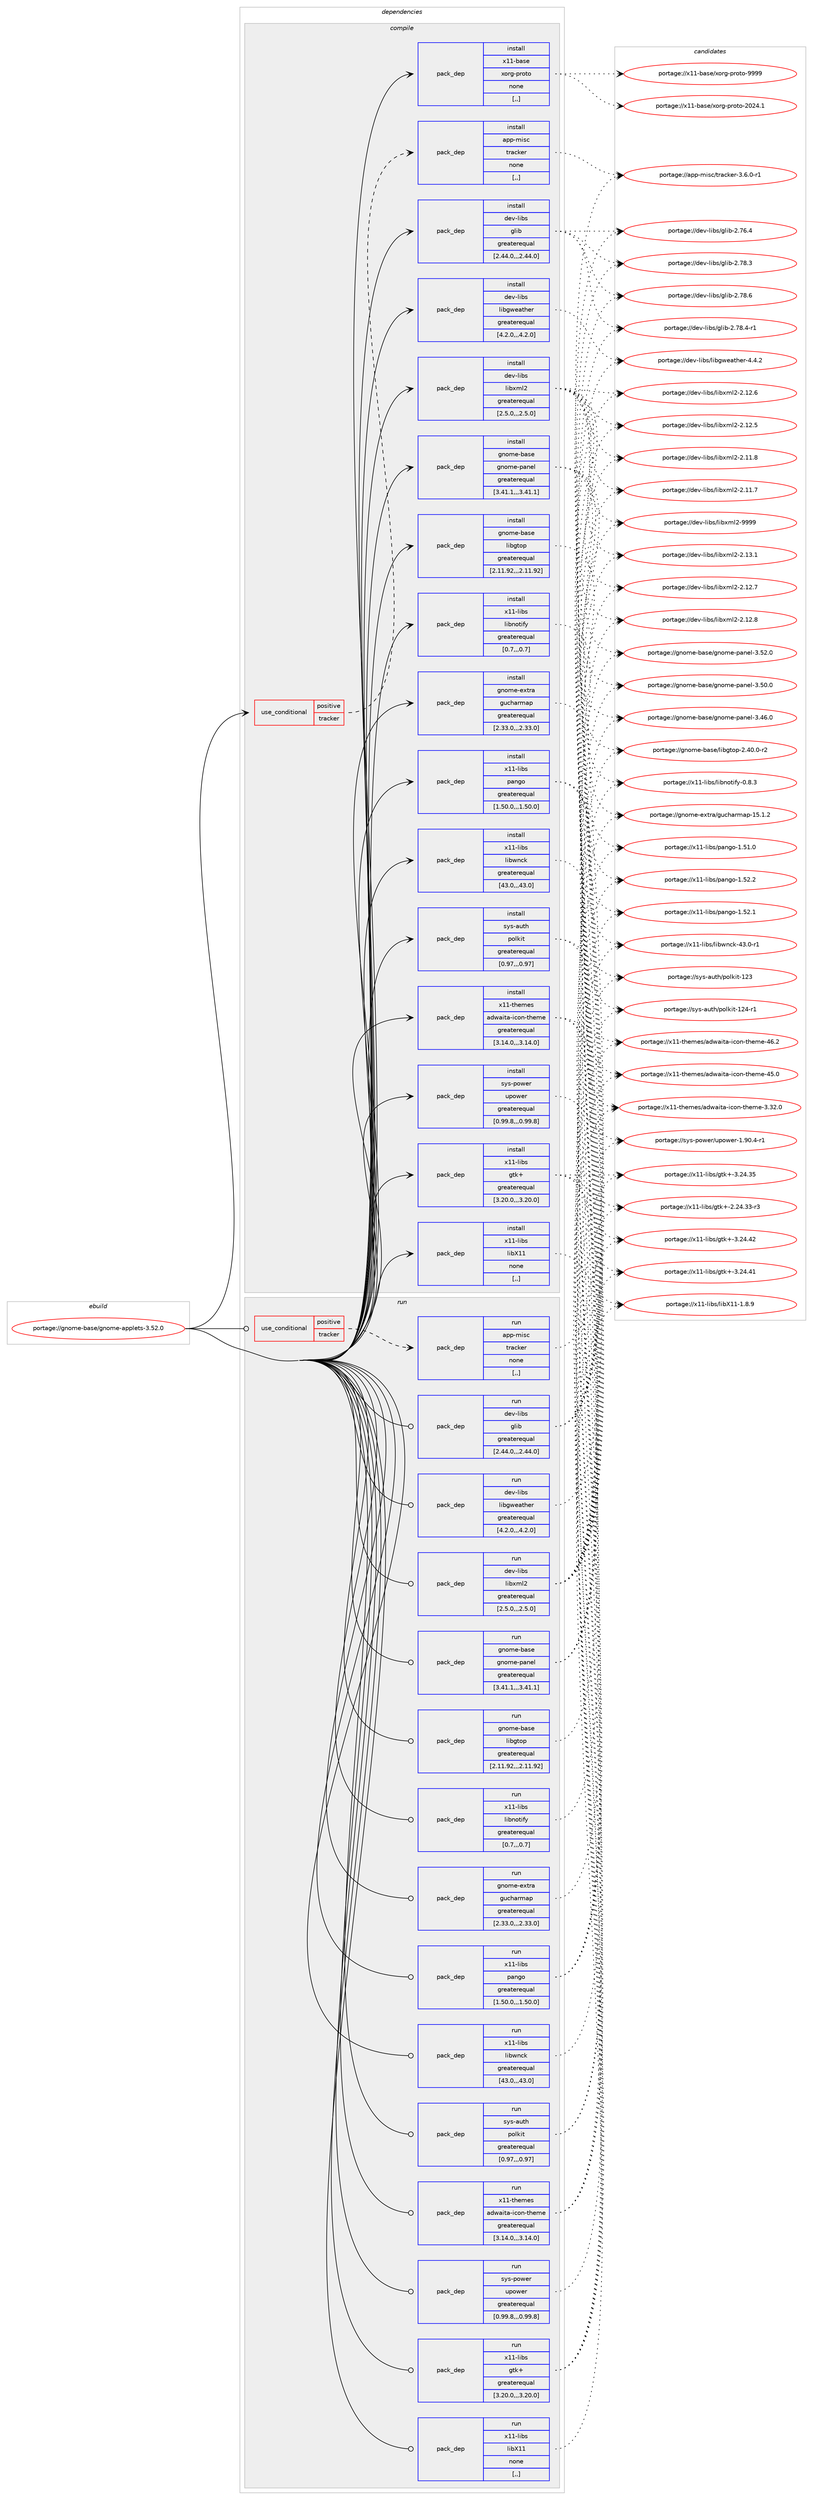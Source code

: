 digraph prolog {

# *************
# Graph options
# *************

newrank=true;
concentrate=true;
compound=true;
graph [rankdir=LR,fontname=Helvetica,fontsize=10,ranksep=1.5];#, ranksep=2.5, nodesep=0.2];
edge  [arrowhead=vee];
node  [fontname=Helvetica,fontsize=10];

# **********
# The ebuild
# **********

subgraph cluster_leftcol {
color=gray;
label=<<i>ebuild</i>>;
id [label="portage://gnome-base/gnome-applets-3.52.0", color=red, width=4, href="../gnome-base/gnome-applets-3.52.0.svg"];
}

# ****************
# The dependencies
# ****************

subgraph cluster_midcol {
color=gray;
label=<<i>dependencies</i>>;
subgraph cluster_compile {
fillcolor="#eeeeee";
style=filled;
label=<<i>compile</i>>;
subgraph cond65363 {
dependency236977 [label=<<TABLE BORDER="0" CELLBORDER="1" CELLSPACING="0" CELLPADDING="4"><TR><TD ROWSPAN="3" CELLPADDING="10">use_conditional</TD></TR><TR><TD>positive</TD></TR><TR><TD>tracker</TD></TR></TABLE>>, shape=none, color=red];
subgraph pack170077 {
dependency236978 [label=<<TABLE BORDER="0" CELLBORDER="1" CELLSPACING="0" CELLPADDING="4" WIDTH="220"><TR><TD ROWSPAN="6" CELLPADDING="30">pack_dep</TD></TR><TR><TD WIDTH="110">install</TD></TR><TR><TD>app-misc</TD></TR><TR><TD>tracker</TD></TR><TR><TD>none</TD></TR><TR><TD>[,,]</TD></TR></TABLE>>, shape=none, color=blue];
}
dependency236977:e -> dependency236978:w [weight=20,style="dashed",arrowhead="vee"];
}
id:e -> dependency236977:w [weight=20,style="solid",arrowhead="vee"];
subgraph pack170078 {
dependency236979 [label=<<TABLE BORDER="0" CELLBORDER="1" CELLSPACING="0" CELLPADDING="4" WIDTH="220"><TR><TD ROWSPAN="6" CELLPADDING="30">pack_dep</TD></TR><TR><TD WIDTH="110">install</TD></TR><TR><TD>dev-libs</TD></TR><TR><TD>glib</TD></TR><TR><TD>greaterequal</TD></TR><TR><TD>[2.44.0,,,2.44.0]</TD></TR></TABLE>>, shape=none, color=blue];
}
id:e -> dependency236979:w [weight=20,style="solid",arrowhead="vee"];
subgraph pack170079 {
dependency236980 [label=<<TABLE BORDER="0" CELLBORDER="1" CELLSPACING="0" CELLPADDING="4" WIDTH="220"><TR><TD ROWSPAN="6" CELLPADDING="30">pack_dep</TD></TR><TR><TD WIDTH="110">install</TD></TR><TR><TD>dev-libs</TD></TR><TR><TD>libgweather</TD></TR><TR><TD>greaterequal</TD></TR><TR><TD>[4.2.0,,,4.2.0]</TD></TR></TABLE>>, shape=none, color=blue];
}
id:e -> dependency236980:w [weight=20,style="solid",arrowhead="vee"];
subgraph pack170080 {
dependency236981 [label=<<TABLE BORDER="0" CELLBORDER="1" CELLSPACING="0" CELLPADDING="4" WIDTH="220"><TR><TD ROWSPAN="6" CELLPADDING="30">pack_dep</TD></TR><TR><TD WIDTH="110">install</TD></TR><TR><TD>dev-libs</TD></TR><TR><TD>libxml2</TD></TR><TR><TD>greaterequal</TD></TR><TR><TD>[2.5.0,,,2.5.0]</TD></TR></TABLE>>, shape=none, color=blue];
}
id:e -> dependency236981:w [weight=20,style="solid",arrowhead="vee"];
subgraph pack170081 {
dependency236982 [label=<<TABLE BORDER="0" CELLBORDER="1" CELLSPACING="0" CELLPADDING="4" WIDTH="220"><TR><TD ROWSPAN="6" CELLPADDING="30">pack_dep</TD></TR><TR><TD WIDTH="110">install</TD></TR><TR><TD>gnome-base</TD></TR><TR><TD>gnome-panel</TD></TR><TR><TD>greaterequal</TD></TR><TR><TD>[3.41.1,,,3.41.1]</TD></TR></TABLE>>, shape=none, color=blue];
}
id:e -> dependency236982:w [weight=20,style="solid",arrowhead="vee"];
subgraph pack170082 {
dependency236983 [label=<<TABLE BORDER="0" CELLBORDER="1" CELLSPACING="0" CELLPADDING="4" WIDTH="220"><TR><TD ROWSPAN="6" CELLPADDING="30">pack_dep</TD></TR><TR><TD WIDTH="110">install</TD></TR><TR><TD>gnome-base</TD></TR><TR><TD>libgtop</TD></TR><TR><TD>greaterequal</TD></TR><TR><TD>[2.11.92,,,2.11.92]</TD></TR></TABLE>>, shape=none, color=blue];
}
id:e -> dependency236983:w [weight=20,style="solid",arrowhead="vee"];
subgraph pack170083 {
dependency236984 [label=<<TABLE BORDER="0" CELLBORDER="1" CELLSPACING="0" CELLPADDING="4" WIDTH="220"><TR><TD ROWSPAN="6" CELLPADDING="30">pack_dep</TD></TR><TR><TD WIDTH="110">install</TD></TR><TR><TD>gnome-extra</TD></TR><TR><TD>gucharmap</TD></TR><TR><TD>greaterequal</TD></TR><TR><TD>[2.33.0,,,2.33.0]</TD></TR></TABLE>>, shape=none, color=blue];
}
id:e -> dependency236984:w [weight=20,style="solid",arrowhead="vee"];
subgraph pack170084 {
dependency236985 [label=<<TABLE BORDER="0" CELLBORDER="1" CELLSPACING="0" CELLPADDING="4" WIDTH="220"><TR><TD ROWSPAN="6" CELLPADDING="30">pack_dep</TD></TR><TR><TD WIDTH="110">install</TD></TR><TR><TD>sys-auth</TD></TR><TR><TD>polkit</TD></TR><TR><TD>greaterequal</TD></TR><TR><TD>[0.97,,,0.97]</TD></TR></TABLE>>, shape=none, color=blue];
}
id:e -> dependency236985:w [weight=20,style="solid",arrowhead="vee"];
subgraph pack170085 {
dependency236986 [label=<<TABLE BORDER="0" CELLBORDER="1" CELLSPACING="0" CELLPADDING="4" WIDTH="220"><TR><TD ROWSPAN="6" CELLPADDING="30">pack_dep</TD></TR><TR><TD WIDTH="110">install</TD></TR><TR><TD>sys-power</TD></TR><TR><TD>upower</TD></TR><TR><TD>greaterequal</TD></TR><TR><TD>[0.99.8,,,0.99.8]</TD></TR></TABLE>>, shape=none, color=blue];
}
id:e -> dependency236986:w [weight=20,style="solid",arrowhead="vee"];
subgraph pack170086 {
dependency236987 [label=<<TABLE BORDER="0" CELLBORDER="1" CELLSPACING="0" CELLPADDING="4" WIDTH="220"><TR><TD ROWSPAN="6" CELLPADDING="30">pack_dep</TD></TR><TR><TD WIDTH="110">install</TD></TR><TR><TD>x11-base</TD></TR><TR><TD>xorg-proto</TD></TR><TR><TD>none</TD></TR><TR><TD>[,,]</TD></TR></TABLE>>, shape=none, color=blue];
}
id:e -> dependency236987:w [weight=20,style="solid",arrowhead="vee"];
subgraph pack170087 {
dependency236988 [label=<<TABLE BORDER="0" CELLBORDER="1" CELLSPACING="0" CELLPADDING="4" WIDTH="220"><TR><TD ROWSPAN="6" CELLPADDING="30">pack_dep</TD></TR><TR><TD WIDTH="110">install</TD></TR><TR><TD>x11-libs</TD></TR><TR><TD>gtk+</TD></TR><TR><TD>greaterequal</TD></TR><TR><TD>[3.20.0,,,3.20.0]</TD></TR></TABLE>>, shape=none, color=blue];
}
id:e -> dependency236988:w [weight=20,style="solid",arrowhead="vee"];
subgraph pack170088 {
dependency236989 [label=<<TABLE BORDER="0" CELLBORDER="1" CELLSPACING="0" CELLPADDING="4" WIDTH="220"><TR><TD ROWSPAN="6" CELLPADDING="30">pack_dep</TD></TR><TR><TD WIDTH="110">install</TD></TR><TR><TD>x11-libs</TD></TR><TR><TD>libX11</TD></TR><TR><TD>none</TD></TR><TR><TD>[,,]</TD></TR></TABLE>>, shape=none, color=blue];
}
id:e -> dependency236989:w [weight=20,style="solid",arrowhead="vee"];
subgraph pack170089 {
dependency236990 [label=<<TABLE BORDER="0" CELLBORDER="1" CELLSPACING="0" CELLPADDING="4" WIDTH="220"><TR><TD ROWSPAN="6" CELLPADDING="30">pack_dep</TD></TR><TR><TD WIDTH="110">install</TD></TR><TR><TD>x11-libs</TD></TR><TR><TD>libnotify</TD></TR><TR><TD>greaterequal</TD></TR><TR><TD>[0.7,,,0.7]</TD></TR></TABLE>>, shape=none, color=blue];
}
id:e -> dependency236990:w [weight=20,style="solid",arrowhead="vee"];
subgraph pack170090 {
dependency236991 [label=<<TABLE BORDER="0" CELLBORDER="1" CELLSPACING="0" CELLPADDING="4" WIDTH="220"><TR><TD ROWSPAN="6" CELLPADDING="30">pack_dep</TD></TR><TR><TD WIDTH="110">install</TD></TR><TR><TD>x11-libs</TD></TR><TR><TD>libwnck</TD></TR><TR><TD>greaterequal</TD></TR><TR><TD>[43.0,,,43.0]</TD></TR></TABLE>>, shape=none, color=blue];
}
id:e -> dependency236991:w [weight=20,style="solid",arrowhead="vee"];
subgraph pack170091 {
dependency236992 [label=<<TABLE BORDER="0" CELLBORDER="1" CELLSPACING="0" CELLPADDING="4" WIDTH="220"><TR><TD ROWSPAN="6" CELLPADDING="30">pack_dep</TD></TR><TR><TD WIDTH="110">install</TD></TR><TR><TD>x11-libs</TD></TR><TR><TD>pango</TD></TR><TR><TD>greaterequal</TD></TR><TR><TD>[1.50.0,,,1.50.0]</TD></TR></TABLE>>, shape=none, color=blue];
}
id:e -> dependency236992:w [weight=20,style="solid",arrowhead="vee"];
subgraph pack170092 {
dependency236993 [label=<<TABLE BORDER="0" CELLBORDER="1" CELLSPACING="0" CELLPADDING="4" WIDTH="220"><TR><TD ROWSPAN="6" CELLPADDING="30">pack_dep</TD></TR><TR><TD WIDTH="110">install</TD></TR><TR><TD>x11-themes</TD></TR><TR><TD>adwaita-icon-theme</TD></TR><TR><TD>greaterequal</TD></TR><TR><TD>[3.14.0,,,3.14.0]</TD></TR></TABLE>>, shape=none, color=blue];
}
id:e -> dependency236993:w [weight=20,style="solid",arrowhead="vee"];
}
subgraph cluster_compileandrun {
fillcolor="#eeeeee";
style=filled;
label=<<i>compile and run</i>>;
}
subgraph cluster_run {
fillcolor="#eeeeee";
style=filled;
label=<<i>run</i>>;
subgraph cond65364 {
dependency236994 [label=<<TABLE BORDER="0" CELLBORDER="1" CELLSPACING="0" CELLPADDING="4"><TR><TD ROWSPAN="3" CELLPADDING="10">use_conditional</TD></TR><TR><TD>positive</TD></TR><TR><TD>tracker</TD></TR></TABLE>>, shape=none, color=red];
subgraph pack170093 {
dependency236995 [label=<<TABLE BORDER="0" CELLBORDER="1" CELLSPACING="0" CELLPADDING="4" WIDTH="220"><TR><TD ROWSPAN="6" CELLPADDING="30">pack_dep</TD></TR><TR><TD WIDTH="110">run</TD></TR><TR><TD>app-misc</TD></TR><TR><TD>tracker</TD></TR><TR><TD>none</TD></TR><TR><TD>[,,]</TD></TR></TABLE>>, shape=none, color=blue];
}
dependency236994:e -> dependency236995:w [weight=20,style="dashed",arrowhead="vee"];
}
id:e -> dependency236994:w [weight=20,style="solid",arrowhead="odot"];
subgraph pack170094 {
dependency236996 [label=<<TABLE BORDER="0" CELLBORDER="1" CELLSPACING="0" CELLPADDING="4" WIDTH="220"><TR><TD ROWSPAN="6" CELLPADDING="30">pack_dep</TD></TR><TR><TD WIDTH="110">run</TD></TR><TR><TD>dev-libs</TD></TR><TR><TD>glib</TD></TR><TR><TD>greaterequal</TD></TR><TR><TD>[2.44.0,,,2.44.0]</TD></TR></TABLE>>, shape=none, color=blue];
}
id:e -> dependency236996:w [weight=20,style="solid",arrowhead="odot"];
subgraph pack170095 {
dependency236997 [label=<<TABLE BORDER="0" CELLBORDER="1" CELLSPACING="0" CELLPADDING="4" WIDTH="220"><TR><TD ROWSPAN="6" CELLPADDING="30">pack_dep</TD></TR><TR><TD WIDTH="110">run</TD></TR><TR><TD>dev-libs</TD></TR><TR><TD>libgweather</TD></TR><TR><TD>greaterequal</TD></TR><TR><TD>[4.2.0,,,4.2.0]</TD></TR></TABLE>>, shape=none, color=blue];
}
id:e -> dependency236997:w [weight=20,style="solid",arrowhead="odot"];
subgraph pack170096 {
dependency236998 [label=<<TABLE BORDER="0" CELLBORDER="1" CELLSPACING="0" CELLPADDING="4" WIDTH="220"><TR><TD ROWSPAN="6" CELLPADDING="30">pack_dep</TD></TR><TR><TD WIDTH="110">run</TD></TR><TR><TD>dev-libs</TD></TR><TR><TD>libxml2</TD></TR><TR><TD>greaterequal</TD></TR><TR><TD>[2.5.0,,,2.5.0]</TD></TR></TABLE>>, shape=none, color=blue];
}
id:e -> dependency236998:w [weight=20,style="solid",arrowhead="odot"];
subgraph pack170097 {
dependency236999 [label=<<TABLE BORDER="0" CELLBORDER="1" CELLSPACING="0" CELLPADDING="4" WIDTH="220"><TR><TD ROWSPAN="6" CELLPADDING="30">pack_dep</TD></TR><TR><TD WIDTH="110">run</TD></TR><TR><TD>gnome-base</TD></TR><TR><TD>gnome-panel</TD></TR><TR><TD>greaterequal</TD></TR><TR><TD>[3.41.1,,,3.41.1]</TD></TR></TABLE>>, shape=none, color=blue];
}
id:e -> dependency236999:w [weight=20,style="solid",arrowhead="odot"];
subgraph pack170098 {
dependency237000 [label=<<TABLE BORDER="0" CELLBORDER="1" CELLSPACING="0" CELLPADDING="4" WIDTH="220"><TR><TD ROWSPAN="6" CELLPADDING="30">pack_dep</TD></TR><TR><TD WIDTH="110">run</TD></TR><TR><TD>gnome-base</TD></TR><TR><TD>libgtop</TD></TR><TR><TD>greaterequal</TD></TR><TR><TD>[2.11.92,,,2.11.92]</TD></TR></TABLE>>, shape=none, color=blue];
}
id:e -> dependency237000:w [weight=20,style="solid",arrowhead="odot"];
subgraph pack170099 {
dependency237001 [label=<<TABLE BORDER="0" CELLBORDER="1" CELLSPACING="0" CELLPADDING="4" WIDTH="220"><TR><TD ROWSPAN="6" CELLPADDING="30">pack_dep</TD></TR><TR><TD WIDTH="110">run</TD></TR><TR><TD>gnome-extra</TD></TR><TR><TD>gucharmap</TD></TR><TR><TD>greaterequal</TD></TR><TR><TD>[2.33.0,,,2.33.0]</TD></TR></TABLE>>, shape=none, color=blue];
}
id:e -> dependency237001:w [weight=20,style="solid",arrowhead="odot"];
subgraph pack170100 {
dependency237002 [label=<<TABLE BORDER="0" CELLBORDER="1" CELLSPACING="0" CELLPADDING="4" WIDTH="220"><TR><TD ROWSPAN="6" CELLPADDING="30">pack_dep</TD></TR><TR><TD WIDTH="110">run</TD></TR><TR><TD>sys-auth</TD></TR><TR><TD>polkit</TD></TR><TR><TD>greaterequal</TD></TR><TR><TD>[0.97,,,0.97]</TD></TR></TABLE>>, shape=none, color=blue];
}
id:e -> dependency237002:w [weight=20,style="solid",arrowhead="odot"];
subgraph pack170101 {
dependency237003 [label=<<TABLE BORDER="0" CELLBORDER="1" CELLSPACING="0" CELLPADDING="4" WIDTH="220"><TR><TD ROWSPAN="6" CELLPADDING="30">pack_dep</TD></TR><TR><TD WIDTH="110">run</TD></TR><TR><TD>sys-power</TD></TR><TR><TD>upower</TD></TR><TR><TD>greaterequal</TD></TR><TR><TD>[0.99.8,,,0.99.8]</TD></TR></TABLE>>, shape=none, color=blue];
}
id:e -> dependency237003:w [weight=20,style="solid",arrowhead="odot"];
subgraph pack170102 {
dependency237004 [label=<<TABLE BORDER="0" CELLBORDER="1" CELLSPACING="0" CELLPADDING="4" WIDTH="220"><TR><TD ROWSPAN="6" CELLPADDING="30">pack_dep</TD></TR><TR><TD WIDTH="110">run</TD></TR><TR><TD>x11-libs</TD></TR><TR><TD>gtk+</TD></TR><TR><TD>greaterequal</TD></TR><TR><TD>[3.20.0,,,3.20.0]</TD></TR></TABLE>>, shape=none, color=blue];
}
id:e -> dependency237004:w [weight=20,style="solid",arrowhead="odot"];
subgraph pack170103 {
dependency237005 [label=<<TABLE BORDER="0" CELLBORDER="1" CELLSPACING="0" CELLPADDING="4" WIDTH="220"><TR><TD ROWSPAN="6" CELLPADDING="30">pack_dep</TD></TR><TR><TD WIDTH="110">run</TD></TR><TR><TD>x11-libs</TD></TR><TR><TD>libX11</TD></TR><TR><TD>none</TD></TR><TR><TD>[,,]</TD></TR></TABLE>>, shape=none, color=blue];
}
id:e -> dependency237005:w [weight=20,style="solid",arrowhead="odot"];
subgraph pack170104 {
dependency237006 [label=<<TABLE BORDER="0" CELLBORDER="1" CELLSPACING="0" CELLPADDING="4" WIDTH="220"><TR><TD ROWSPAN="6" CELLPADDING="30">pack_dep</TD></TR><TR><TD WIDTH="110">run</TD></TR><TR><TD>x11-libs</TD></TR><TR><TD>libnotify</TD></TR><TR><TD>greaterequal</TD></TR><TR><TD>[0.7,,,0.7]</TD></TR></TABLE>>, shape=none, color=blue];
}
id:e -> dependency237006:w [weight=20,style="solid",arrowhead="odot"];
subgraph pack170105 {
dependency237007 [label=<<TABLE BORDER="0" CELLBORDER="1" CELLSPACING="0" CELLPADDING="4" WIDTH="220"><TR><TD ROWSPAN="6" CELLPADDING="30">pack_dep</TD></TR><TR><TD WIDTH="110">run</TD></TR><TR><TD>x11-libs</TD></TR><TR><TD>libwnck</TD></TR><TR><TD>greaterequal</TD></TR><TR><TD>[43.0,,,43.0]</TD></TR></TABLE>>, shape=none, color=blue];
}
id:e -> dependency237007:w [weight=20,style="solid",arrowhead="odot"];
subgraph pack170106 {
dependency237008 [label=<<TABLE BORDER="0" CELLBORDER="1" CELLSPACING="0" CELLPADDING="4" WIDTH="220"><TR><TD ROWSPAN="6" CELLPADDING="30">pack_dep</TD></TR><TR><TD WIDTH="110">run</TD></TR><TR><TD>x11-libs</TD></TR><TR><TD>pango</TD></TR><TR><TD>greaterequal</TD></TR><TR><TD>[1.50.0,,,1.50.0]</TD></TR></TABLE>>, shape=none, color=blue];
}
id:e -> dependency237008:w [weight=20,style="solid",arrowhead="odot"];
subgraph pack170107 {
dependency237009 [label=<<TABLE BORDER="0" CELLBORDER="1" CELLSPACING="0" CELLPADDING="4" WIDTH="220"><TR><TD ROWSPAN="6" CELLPADDING="30">pack_dep</TD></TR><TR><TD WIDTH="110">run</TD></TR><TR><TD>x11-themes</TD></TR><TR><TD>adwaita-icon-theme</TD></TR><TR><TD>greaterequal</TD></TR><TR><TD>[3.14.0,,,3.14.0]</TD></TR></TABLE>>, shape=none, color=blue];
}
id:e -> dependency237009:w [weight=20,style="solid",arrowhead="odot"];
}
}

# **************
# The candidates
# **************

subgraph cluster_choices {
rank=same;
color=gray;
label=<<i>candidates</i>>;

subgraph choice170077 {
color=black;
nodesep=1;
choice9711211245109105115994711611497991071011144551465446484511449 [label="portage://app-misc/tracker-3.6.0-r1", color=red, width=4,href="../app-misc/tracker-3.6.0-r1.svg"];
dependency236978:e -> choice9711211245109105115994711611497991071011144551465446484511449:w [style=dotted,weight="100"];
}
subgraph choice170078 {
color=black;
nodesep=1;
choice1001011184510810598115471031081059845504655564654 [label="portage://dev-libs/glib-2.78.6", color=red, width=4,href="../dev-libs/glib-2.78.6.svg"];
choice10010111845108105981154710310810598455046555646524511449 [label="portage://dev-libs/glib-2.78.4-r1", color=red, width=4,href="../dev-libs/glib-2.78.4-r1.svg"];
choice1001011184510810598115471031081059845504655564651 [label="portage://dev-libs/glib-2.78.3", color=red, width=4,href="../dev-libs/glib-2.78.3.svg"];
choice1001011184510810598115471031081059845504655544652 [label="portage://dev-libs/glib-2.76.4", color=red, width=4,href="../dev-libs/glib-2.76.4.svg"];
dependency236979:e -> choice1001011184510810598115471031081059845504655564654:w [style=dotted,weight="100"];
dependency236979:e -> choice10010111845108105981154710310810598455046555646524511449:w [style=dotted,weight="100"];
dependency236979:e -> choice1001011184510810598115471031081059845504655564651:w [style=dotted,weight="100"];
dependency236979:e -> choice1001011184510810598115471031081059845504655544652:w [style=dotted,weight="100"];
}
subgraph choice170079 {
color=black;
nodesep=1;
choice1001011184510810598115471081059810311910197116104101114455246524650 [label="portage://dev-libs/libgweather-4.4.2", color=red, width=4,href="../dev-libs/libgweather-4.4.2.svg"];
dependency236980:e -> choice1001011184510810598115471081059810311910197116104101114455246524650:w [style=dotted,weight="100"];
}
subgraph choice170080 {
color=black;
nodesep=1;
choice10010111845108105981154710810598120109108504557575757 [label="portage://dev-libs/libxml2-9999", color=red, width=4,href="../dev-libs/libxml2-9999.svg"];
choice100101118451081059811547108105981201091085045504649514649 [label="portage://dev-libs/libxml2-2.13.1", color=red, width=4,href="../dev-libs/libxml2-2.13.1.svg"];
choice100101118451081059811547108105981201091085045504649504656 [label="portage://dev-libs/libxml2-2.12.8", color=red, width=4,href="../dev-libs/libxml2-2.12.8.svg"];
choice100101118451081059811547108105981201091085045504649504655 [label="portage://dev-libs/libxml2-2.12.7", color=red, width=4,href="../dev-libs/libxml2-2.12.7.svg"];
choice100101118451081059811547108105981201091085045504649504654 [label="portage://dev-libs/libxml2-2.12.6", color=red, width=4,href="../dev-libs/libxml2-2.12.6.svg"];
choice100101118451081059811547108105981201091085045504649504653 [label="portage://dev-libs/libxml2-2.12.5", color=red, width=4,href="../dev-libs/libxml2-2.12.5.svg"];
choice100101118451081059811547108105981201091085045504649494656 [label="portage://dev-libs/libxml2-2.11.8", color=red, width=4,href="../dev-libs/libxml2-2.11.8.svg"];
choice100101118451081059811547108105981201091085045504649494655 [label="portage://dev-libs/libxml2-2.11.7", color=red, width=4,href="../dev-libs/libxml2-2.11.7.svg"];
dependency236981:e -> choice10010111845108105981154710810598120109108504557575757:w [style=dotted,weight="100"];
dependency236981:e -> choice100101118451081059811547108105981201091085045504649514649:w [style=dotted,weight="100"];
dependency236981:e -> choice100101118451081059811547108105981201091085045504649504656:w [style=dotted,weight="100"];
dependency236981:e -> choice100101118451081059811547108105981201091085045504649504655:w [style=dotted,weight="100"];
dependency236981:e -> choice100101118451081059811547108105981201091085045504649504654:w [style=dotted,weight="100"];
dependency236981:e -> choice100101118451081059811547108105981201091085045504649504653:w [style=dotted,weight="100"];
dependency236981:e -> choice100101118451081059811547108105981201091085045504649494656:w [style=dotted,weight="100"];
dependency236981:e -> choice100101118451081059811547108105981201091085045504649494655:w [style=dotted,weight="100"];
}
subgraph choice170081 {
color=black;
nodesep=1;
choice10311011110910145989711510147103110111109101451129711010110845514653504648 [label="portage://gnome-base/gnome-panel-3.52.0", color=red, width=4,href="../gnome-base/gnome-panel-3.52.0.svg"];
choice10311011110910145989711510147103110111109101451129711010110845514653484648 [label="portage://gnome-base/gnome-panel-3.50.0", color=red, width=4,href="../gnome-base/gnome-panel-3.50.0.svg"];
choice10311011110910145989711510147103110111109101451129711010110845514652544648 [label="portage://gnome-base/gnome-panel-3.46.0", color=red, width=4,href="../gnome-base/gnome-panel-3.46.0.svg"];
dependency236982:e -> choice10311011110910145989711510147103110111109101451129711010110845514653504648:w [style=dotted,weight="100"];
dependency236982:e -> choice10311011110910145989711510147103110111109101451129711010110845514653484648:w [style=dotted,weight="100"];
dependency236982:e -> choice10311011110910145989711510147103110111109101451129711010110845514652544648:w [style=dotted,weight="100"];
}
subgraph choice170082 {
color=black;
nodesep=1;
choice1031101111091014598971151014710810598103116111112455046524846484511450 [label="portage://gnome-base/libgtop-2.40.0-r2", color=red, width=4,href="../gnome-base/libgtop-2.40.0-r2.svg"];
dependency236983:e -> choice1031101111091014598971151014710810598103116111112455046524846484511450:w [style=dotted,weight="100"];
}
subgraph choice170083 {
color=black;
nodesep=1;
choice10311011110910145101120116114974710311799104971141099711245495346494650 [label="portage://gnome-extra/gucharmap-15.1.2", color=red, width=4,href="../gnome-extra/gucharmap-15.1.2.svg"];
dependency236984:e -> choice10311011110910145101120116114974710311799104971141099711245495346494650:w [style=dotted,weight="100"];
}
subgraph choice170084 {
color=black;
nodesep=1;
choice115121115459711711610447112111108107105116454950524511449 [label="portage://sys-auth/polkit-124-r1", color=red, width=4,href="../sys-auth/polkit-124-r1.svg"];
choice11512111545971171161044711211110810710511645495051 [label="portage://sys-auth/polkit-123", color=red, width=4,href="../sys-auth/polkit-123.svg"];
dependency236985:e -> choice115121115459711711610447112111108107105116454950524511449:w [style=dotted,weight="100"];
dependency236985:e -> choice11512111545971171161044711211110810710511645495051:w [style=dotted,weight="100"];
}
subgraph choice170085 {
color=black;
nodesep=1;
choice1151211154511211111910111447117112111119101114454946574846524511449 [label="portage://sys-power/upower-1.90.4-r1", color=red, width=4,href="../sys-power/upower-1.90.4-r1.svg"];
dependency236986:e -> choice1151211154511211111910111447117112111119101114454946574846524511449:w [style=dotted,weight="100"];
}
subgraph choice170086 {
color=black;
nodesep=1;
choice120494945989711510147120111114103451121141111161114557575757 [label="portage://x11-base/xorg-proto-9999", color=red, width=4,href="../x11-base/xorg-proto-9999.svg"];
choice1204949459897115101471201111141034511211411111611145504850524649 [label="portage://x11-base/xorg-proto-2024.1", color=red, width=4,href="../x11-base/xorg-proto-2024.1.svg"];
dependency236987:e -> choice120494945989711510147120111114103451121141111161114557575757:w [style=dotted,weight="100"];
dependency236987:e -> choice1204949459897115101471201111141034511211411111611145504850524649:w [style=dotted,weight="100"];
}
subgraph choice170087 {
color=black;
nodesep=1;
choice1204949451081059811547103116107434551465052465250 [label="portage://x11-libs/gtk+-3.24.42", color=red, width=4,href="../x11-libs/gtk+-3.24.42.svg"];
choice1204949451081059811547103116107434551465052465249 [label="portage://x11-libs/gtk+-3.24.41", color=red, width=4,href="../x11-libs/gtk+-3.24.41.svg"];
choice1204949451081059811547103116107434551465052465153 [label="portage://x11-libs/gtk+-3.24.35", color=red, width=4,href="../x11-libs/gtk+-3.24.35.svg"];
choice12049494510810598115471031161074345504650524651514511451 [label="portage://x11-libs/gtk+-2.24.33-r3", color=red, width=4,href="../x11-libs/gtk+-2.24.33-r3.svg"];
dependency236988:e -> choice1204949451081059811547103116107434551465052465250:w [style=dotted,weight="100"];
dependency236988:e -> choice1204949451081059811547103116107434551465052465249:w [style=dotted,weight="100"];
dependency236988:e -> choice1204949451081059811547103116107434551465052465153:w [style=dotted,weight="100"];
dependency236988:e -> choice12049494510810598115471031161074345504650524651514511451:w [style=dotted,weight="100"];
}
subgraph choice170088 {
color=black;
nodesep=1;
choice120494945108105981154710810598884949454946564657 [label="portage://x11-libs/libX11-1.8.9", color=red, width=4,href="../x11-libs/libX11-1.8.9.svg"];
dependency236989:e -> choice120494945108105981154710810598884949454946564657:w [style=dotted,weight="100"];
}
subgraph choice170089 {
color=black;
nodesep=1;
choice120494945108105981154710810598110111116105102121454846564651 [label="portage://x11-libs/libnotify-0.8.3", color=red, width=4,href="../x11-libs/libnotify-0.8.3.svg"];
dependency236990:e -> choice120494945108105981154710810598110111116105102121454846564651:w [style=dotted,weight="100"];
}
subgraph choice170090 {
color=black;
nodesep=1;
choice1204949451081059811547108105981191109910745525146484511449 [label="portage://x11-libs/libwnck-43.0-r1", color=red, width=4,href="../x11-libs/libwnck-43.0-r1.svg"];
dependency236991:e -> choice1204949451081059811547108105981191109910745525146484511449:w [style=dotted,weight="100"];
}
subgraph choice170091 {
color=black;
nodesep=1;
choice12049494510810598115471129711010311145494653504650 [label="portage://x11-libs/pango-1.52.2", color=red, width=4,href="../x11-libs/pango-1.52.2.svg"];
choice12049494510810598115471129711010311145494653504649 [label="portage://x11-libs/pango-1.52.1", color=red, width=4,href="../x11-libs/pango-1.52.1.svg"];
choice12049494510810598115471129711010311145494653494648 [label="portage://x11-libs/pango-1.51.0", color=red, width=4,href="../x11-libs/pango-1.51.0.svg"];
dependency236992:e -> choice12049494510810598115471129711010311145494653504650:w [style=dotted,weight="100"];
dependency236992:e -> choice12049494510810598115471129711010311145494653504649:w [style=dotted,weight="100"];
dependency236992:e -> choice12049494510810598115471129711010311145494653494648:w [style=dotted,weight="100"];
}
subgraph choice170092 {
color=black;
nodesep=1;
choice120494945116104101109101115479710011997105116974510599111110451161041011091014552544650 [label="portage://x11-themes/adwaita-icon-theme-46.2", color=red, width=4,href="../x11-themes/adwaita-icon-theme-46.2.svg"];
choice120494945116104101109101115479710011997105116974510599111110451161041011091014552534648 [label="portage://x11-themes/adwaita-icon-theme-45.0", color=red, width=4,href="../x11-themes/adwaita-icon-theme-45.0.svg"];
choice1204949451161041011091011154797100119971051169745105991111104511610410110910145514651504648 [label="portage://x11-themes/adwaita-icon-theme-3.32.0", color=red, width=4,href="../x11-themes/adwaita-icon-theme-3.32.0.svg"];
dependency236993:e -> choice120494945116104101109101115479710011997105116974510599111110451161041011091014552544650:w [style=dotted,weight="100"];
dependency236993:e -> choice120494945116104101109101115479710011997105116974510599111110451161041011091014552534648:w [style=dotted,weight="100"];
dependency236993:e -> choice1204949451161041011091011154797100119971051169745105991111104511610410110910145514651504648:w [style=dotted,weight="100"];
}
subgraph choice170093 {
color=black;
nodesep=1;
choice9711211245109105115994711611497991071011144551465446484511449 [label="portage://app-misc/tracker-3.6.0-r1", color=red, width=4,href="../app-misc/tracker-3.6.0-r1.svg"];
dependency236995:e -> choice9711211245109105115994711611497991071011144551465446484511449:w [style=dotted,weight="100"];
}
subgraph choice170094 {
color=black;
nodesep=1;
choice1001011184510810598115471031081059845504655564654 [label="portage://dev-libs/glib-2.78.6", color=red, width=4,href="../dev-libs/glib-2.78.6.svg"];
choice10010111845108105981154710310810598455046555646524511449 [label="portage://dev-libs/glib-2.78.4-r1", color=red, width=4,href="../dev-libs/glib-2.78.4-r1.svg"];
choice1001011184510810598115471031081059845504655564651 [label="portage://dev-libs/glib-2.78.3", color=red, width=4,href="../dev-libs/glib-2.78.3.svg"];
choice1001011184510810598115471031081059845504655544652 [label="portage://dev-libs/glib-2.76.4", color=red, width=4,href="../dev-libs/glib-2.76.4.svg"];
dependency236996:e -> choice1001011184510810598115471031081059845504655564654:w [style=dotted,weight="100"];
dependency236996:e -> choice10010111845108105981154710310810598455046555646524511449:w [style=dotted,weight="100"];
dependency236996:e -> choice1001011184510810598115471031081059845504655564651:w [style=dotted,weight="100"];
dependency236996:e -> choice1001011184510810598115471031081059845504655544652:w [style=dotted,weight="100"];
}
subgraph choice170095 {
color=black;
nodesep=1;
choice1001011184510810598115471081059810311910197116104101114455246524650 [label="portage://dev-libs/libgweather-4.4.2", color=red, width=4,href="../dev-libs/libgweather-4.4.2.svg"];
dependency236997:e -> choice1001011184510810598115471081059810311910197116104101114455246524650:w [style=dotted,weight="100"];
}
subgraph choice170096 {
color=black;
nodesep=1;
choice10010111845108105981154710810598120109108504557575757 [label="portage://dev-libs/libxml2-9999", color=red, width=4,href="../dev-libs/libxml2-9999.svg"];
choice100101118451081059811547108105981201091085045504649514649 [label="portage://dev-libs/libxml2-2.13.1", color=red, width=4,href="../dev-libs/libxml2-2.13.1.svg"];
choice100101118451081059811547108105981201091085045504649504656 [label="portage://dev-libs/libxml2-2.12.8", color=red, width=4,href="../dev-libs/libxml2-2.12.8.svg"];
choice100101118451081059811547108105981201091085045504649504655 [label="portage://dev-libs/libxml2-2.12.7", color=red, width=4,href="../dev-libs/libxml2-2.12.7.svg"];
choice100101118451081059811547108105981201091085045504649504654 [label="portage://dev-libs/libxml2-2.12.6", color=red, width=4,href="../dev-libs/libxml2-2.12.6.svg"];
choice100101118451081059811547108105981201091085045504649504653 [label="portage://dev-libs/libxml2-2.12.5", color=red, width=4,href="../dev-libs/libxml2-2.12.5.svg"];
choice100101118451081059811547108105981201091085045504649494656 [label="portage://dev-libs/libxml2-2.11.8", color=red, width=4,href="../dev-libs/libxml2-2.11.8.svg"];
choice100101118451081059811547108105981201091085045504649494655 [label="portage://dev-libs/libxml2-2.11.7", color=red, width=4,href="../dev-libs/libxml2-2.11.7.svg"];
dependency236998:e -> choice10010111845108105981154710810598120109108504557575757:w [style=dotted,weight="100"];
dependency236998:e -> choice100101118451081059811547108105981201091085045504649514649:w [style=dotted,weight="100"];
dependency236998:e -> choice100101118451081059811547108105981201091085045504649504656:w [style=dotted,weight="100"];
dependency236998:e -> choice100101118451081059811547108105981201091085045504649504655:w [style=dotted,weight="100"];
dependency236998:e -> choice100101118451081059811547108105981201091085045504649504654:w [style=dotted,weight="100"];
dependency236998:e -> choice100101118451081059811547108105981201091085045504649504653:w [style=dotted,weight="100"];
dependency236998:e -> choice100101118451081059811547108105981201091085045504649494656:w [style=dotted,weight="100"];
dependency236998:e -> choice100101118451081059811547108105981201091085045504649494655:w [style=dotted,weight="100"];
}
subgraph choice170097 {
color=black;
nodesep=1;
choice10311011110910145989711510147103110111109101451129711010110845514653504648 [label="portage://gnome-base/gnome-panel-3.52.0", color=red, width=4,href="../gnome-base/gnome-panel-3.52.0.svg"];
choice10311011110910145989711510147103110111109101451129711010110845514653484648 [label="portage://gnome-base/gnome-panel-3.50.0", color=red, width=4,href="../gnome-base/gnome-panel-3.50.0.svg"];
choice10311011110910145989711510147103110111109101451129711010110845514652544648 [label="portage://gnome-base/gnome-panel-3.46.0", color=red, width=4,href="../gnome-base/gnome-panel-3.46.0.svg"];
dependency236999:e -> choice10311011110910145989711510147103110111109101451129711010110845514653504648:w [style=dotted,weight="100"];
dependency236999:e -> choice10311011110910145989711510147103110111109101451129711010110845514653484648:w [style=dotted,weight="100"];
dependency236999:e -> choice10311011110910145989711510147103110111109101451129711010110845514652544648:w [style=dotted,weight="100"];
}
subgraph choice170098 {
color=black;
nodesep=1;
choice1031101111091014598971151014710810598103116111112455046524846484511450 [label="portage://gnome-base/libgtop-2.40.0-r2", color=red, width=4,href="../gnome-base/libgtop-2.40.0-r2.svg"];
dependency237000:e -> choice1031101111091014598971151014710810598103116111112455046524846484511450:w [style=dotted,weight="100"];
}
subgraph choice170099 {
color=black;
nodesep=1;
choice10311011110910145101120116114974710311799104971141099711245495346494650 [label="portage://gnome-extra/gucharmap-15.1.2", color=red, width=4,href="../gnome-extra/gucharmap-15.1.2.svg"];
dependency237001:e -> choice10311011110910145101120116114974710311799104971141099711245495346494650:w [style=dotted,weight="100"];
}
subgraph choice170100 {
color=black;
nodesep=1;
choice115121115459711711610447112111108107105116454950524511449 [label="portage://sys-auth/polkit-124-r1", color=red, width=4,href="../sys-auth/polkit-124-r1.svg"];
choice11512111545971171161044711211110810710511645495051 [label="portage://sys-auth/polkit-123", color=red, width=4,href="../sys-auth/polkit-123.svg"];
dependency237002:e -> choice115121115459711711610447112111108107105116454950524511449:w [style=dotted,weight="100"];
dependency237002:e -> choice11512111545971171161044711211110810710511645495051:w [style=dotted,weight="100"];
}
subgraph choice170101 {
color=black;
nodesep=1;
choice1151211154511211111910111447117112111119101114454946574846524511449 [label="portage://sys-power/upower-1.90.4-r1", color=red, width=4,href="../sys-power/upower-1.90.4-r1.svg"];
dependency237003:e -> choice1151211154511211111910111447117112111119101114454946574846524511449:w [style=dotted,weight="100"];
}
subgraph choice170102 {
color=black;
nodesep=1;
choice1204949451081059811547103116107434551465052465250 [label="portage://x11-libs/gtk+-3.24.42", color=red, width=4,href="../x11-libs/gtk+-3.24.42.svg"];
choice1204949451081059811547103116107434551465052465249 [label="portage://x11-libs/gtk+-3.24.41", color=red, width=4,href="../x11-libs/gtk+-3.24.41.svg"];
choice1204949451081059811547103116107434551465052465153 [label="portage://x11-libs/gtk+-3.24.35", color=red, width=4,href="../x11-libs/gtk+-3.24.35.svg"];
choice12049494510810598115471031161074345504650524651514511451 [label="portage://x11-libs/gtk+-2.24.33-r3", color=red, width=4,href="../x11-libs/gtk+-2.24.33-r3.svg"];
dependency237004:e -> choice1204949451081059811547103116107434551465052465250:w [style=dotted,weight="100"];
dependency237004:e -> choice1204949451081059811547103116107434551465052465249:w [style=dotted,weight="100"];
dependency237004:e -> choice1204949451081059811547103116107434551465052465153:w [style=dotted,weight="100"];
dependency237004:e -> choice12049494510810598115471031161074345504650524651514511451:w [style=dotted,weight="100"];
}
subgraph choice170103 {
color=black;
nodesep=1;
choice120494945108105981154710810598884949454946564657 [label="portage://x11-libs/libX11-1.8.9", color=red, width=4,href="../x11-libs/libX11-1.8.9.svg"];
dependency237005:e -> choice120494945108105981154710810598884949454946564657:w [style=dotted,weight="100"];
}
subgraph choice170104 {
color=black;
nodesep=1;
choice120494945108105981154710810598110111116105102121454846564651 [label="portage://x11-libs/libnotify-0.8.3", color=red, width=4,href="../x11-libs/libnotify-0.8.3.svg"];
dependency237006:e -> choice120494945108105981154710810598110111116105102121454846564651:w [style=dotted,weight="100"];
}
subgraph choice170105 {
color=black;
nodesep=1;
choice1204949451081059811547108105981191109910745525146484511449 [label="portage://x11-libs/libwnck-43.0-r1", color=red, width=4,href="../x11-libs/libwnck-43.0-r1.svg"];
dependency237007:e -> choice1204949451081059811547108105981191109910745525146484511449:w [style=dotted,weight="100"];
}
subgraph choice170106 {
color=black;
nodesep=1;
choice12049494510810598115471129711010311145494653504650 [label="portage://x11-libs/pango-1.52.2", color=red, width=4,href="../x11-libs/pango-1.52.2.svg"];
choice12049494510810598115471129711010311145494653504649 [label="portage://x11-libs/pango-1.52.1", color=red, width=4,href="../x11-libs/pango-1.52.1.svg"];
choice12049494510810598115471129711010311145494653494648 [label="portage://x11-libs/pango-1.51.0", color=red, width=4,href="../x11-libs/pango-1.51.0.svg"];
dependency237008:e -> choice12049494510810598115471129711010311145494653504650:w [style=dotted,weight="100"];
dependency237008:e -> choice12049494510810598115471129711010311145494653504649:w [style=dotted,weight="100"];
dependency237008:e -> choice12049494510810598115471129711010311145494653494648:w [style=dotted,weight="100"];
}
subgraph choice170107 {
color=black;
nodesep=1;
choice120494945116104101109101115479710011997105116974510599111110451161041011091014552544650 [label="portage://x11-themes/adwaita-icon-theme-46.2", color=red, width=4,href="../x11-themes/adwaita-icon-theme-46.2.svg"];
choice120494945116104101109101115479710011997105116974510599111110451161041011091014552534648 [label="portage://x11-themes/adwaita-icon-theme-45.0", color=red, width=4,href="../x11-themes/adwaita-icon-theme-45.0.svg"];
choice1204949451161041011091011154797100119971051169745105991111104511610410110910145514651504648 [label="portage://x11-themes/adwaita-icon-theme-3.32.0", color=red, width=4,href="../x11-themes/adwaita-icon-theme-3.32.0.svg"];
dependency237009:e -> choice120494945116104101109101115479710011997105116974510599111110451161041011091014552544650:w [style=dotted,weight="100"];
dependency237009:e -> choice120494945116104101109101115479710011997105116974510599111110451161041011091014552534648:w [style=dotted,weight="100"];
dependency237009:e -> choice1204949451161041011091011154797100119971051169745105991111104511610410110910145514651504648:w [style=dotted,weight="100"];
}
}

}
